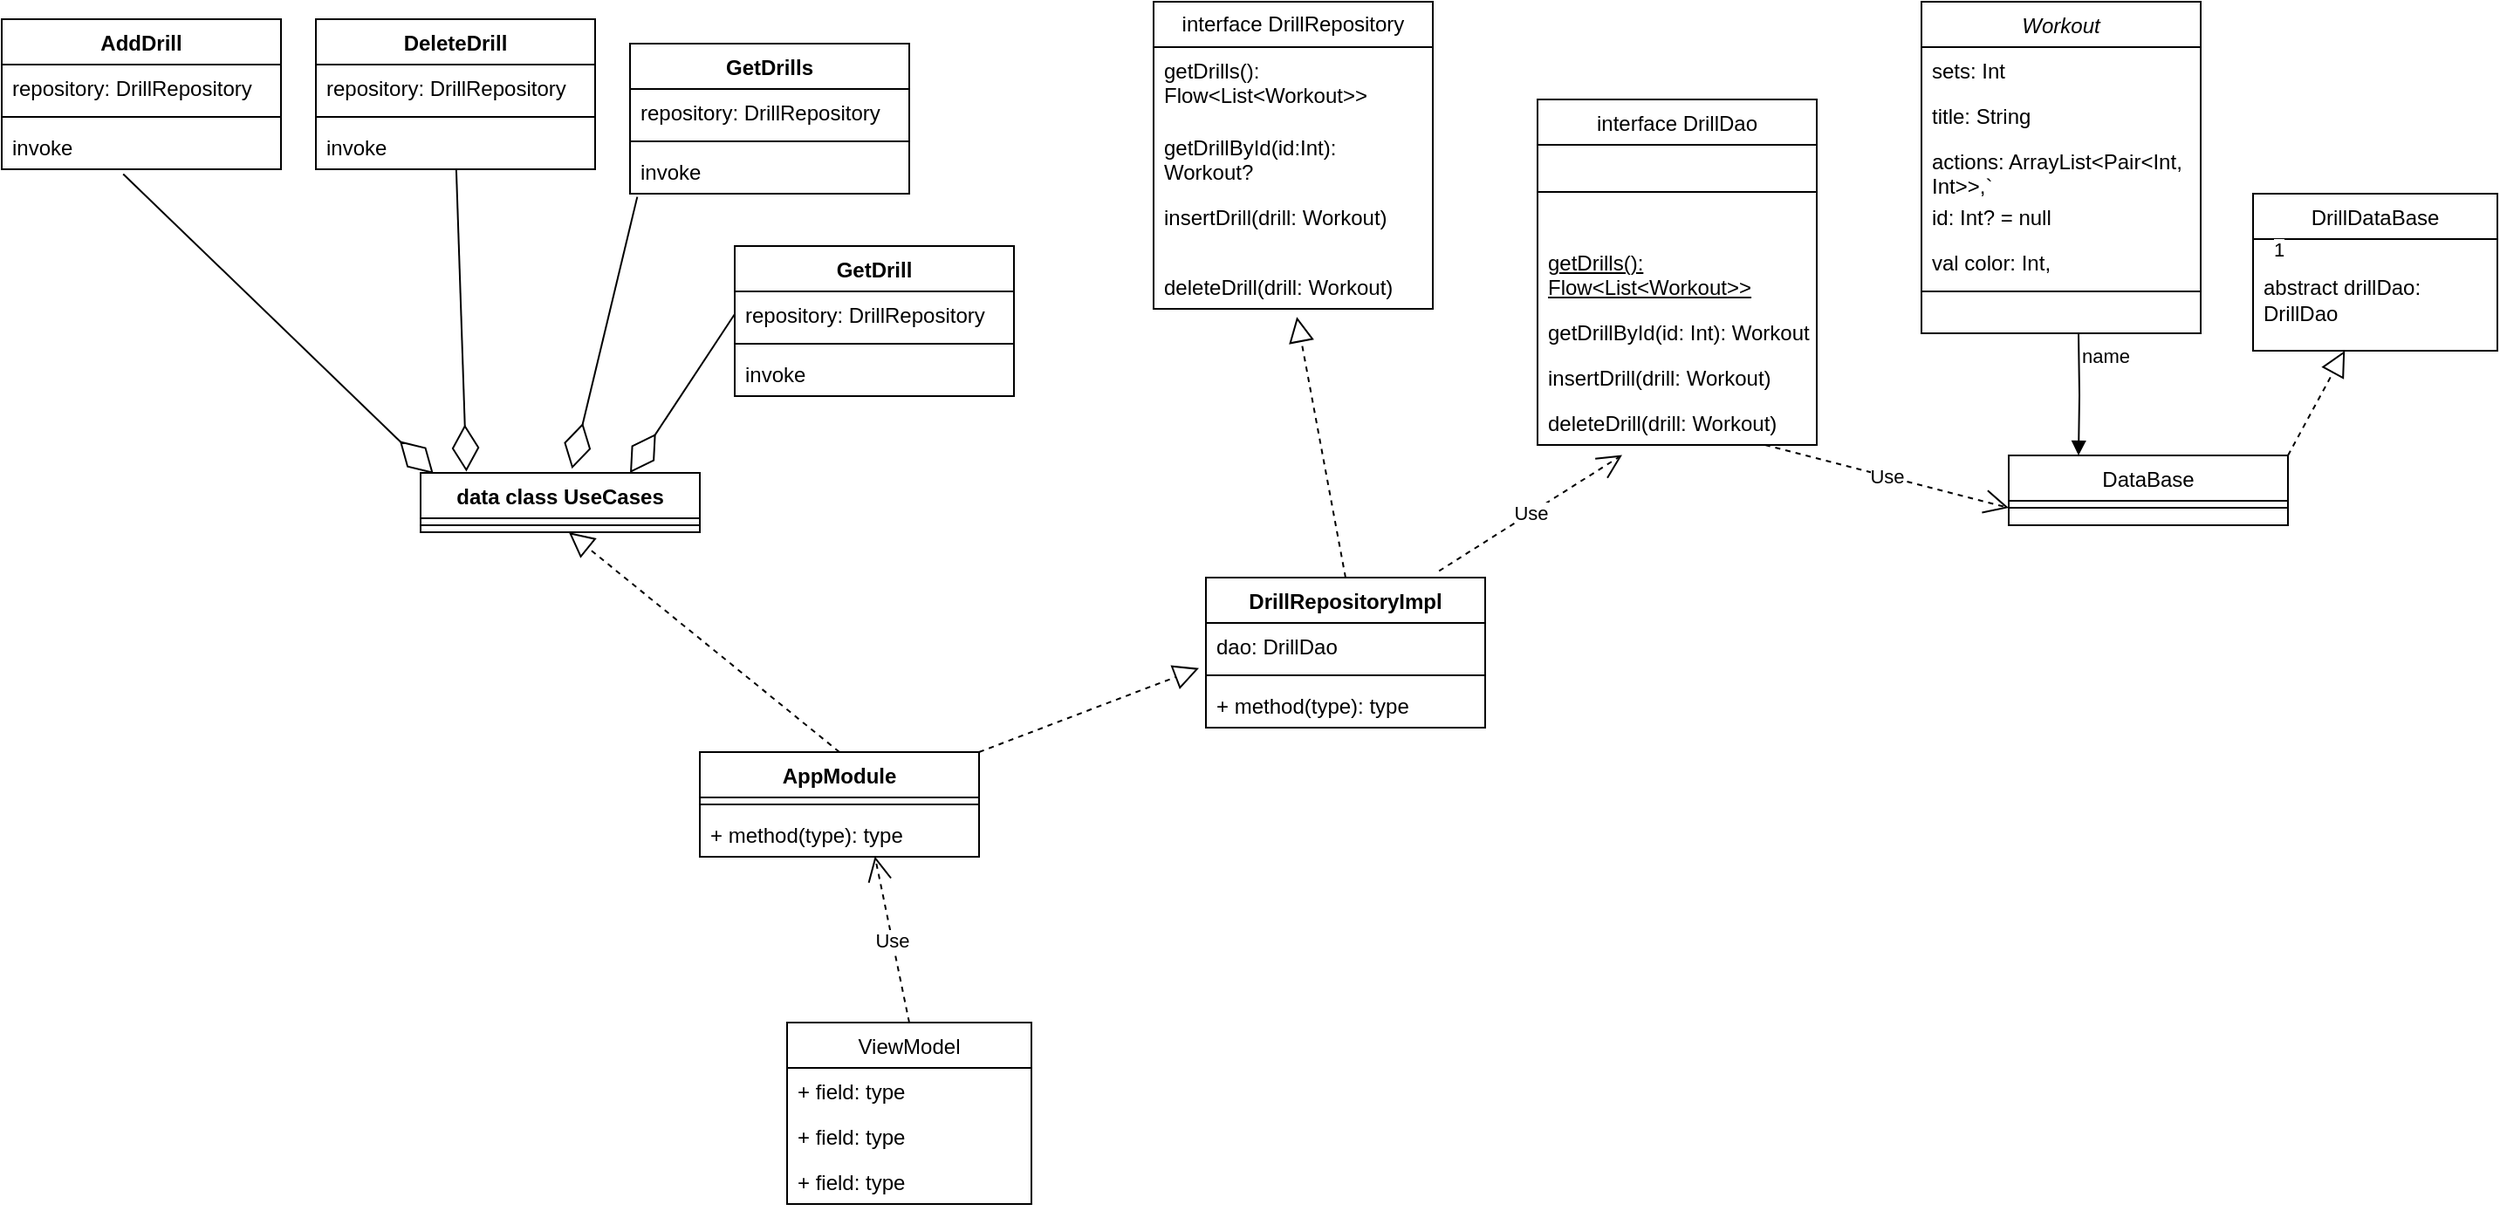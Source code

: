 <mxfile version="20.4.0" type="device"><diagram id="C5RBs43oDa-KdzZeNtuy" name="Page-1"><mxGraphModel dx="2424" dy="835" grid="1" gridSize="10" guides="1" tooltips="1" connect="1" arrows="1" fold="1" page="1" pageScale="1" pageWidth="827" pageHeight="1169" math="0" shadow="0"><root><mxCell id="WIyWlLk6GJQsqaUBKTNV-0"/><mxCell id="WIyWlLk6GJQsqaUBKTNV-1" parent="WIyWlLk6GJQsqaUBKTNV-0"/><mxCell id="zkfFHV4jXpPFQw0GAbJ--0" value="Workout" style="swimlane;fontStyle=2;align=center;verticalAlign=top;childLayout=stackLayout;horizontal=1;startSize=26;horizontalStack=0;resizeParent=1;resizeLast=0;collapsible=1;marginBottom=0;rounded=0;shadow=0;strokeWidth=1;" parent="WIyWlLk6GJQsqaUBKTNV-1" vertex="1"><mxGeometry x="460" width="160" height="190" as="geometry"><mxRectangle x="230" y="140" width="160" height="26" as="alternateBounds"/></mxGeometry></mxCell><mxCell id="zkfFHV4jXpPFQw0GAbJ--1" value="sets: Int" style="text;align=left;verticalAlign=top;spacingLeft=4;spacingRight=4;overflow=hidden;rotatable=0;points=[[0,0.5],[1,0.5]];portConstraint=eastwest;" parent="zkfFHV4jXpPFQw0GAbJ--0" vertex="1"><mxGeometry y="26" width="160" height="26" as="geometry"/></mxCell><mxCell id="zkfFHV4jXpPFQw0GAbJ--2" value="title: String&#10;" style="text;align=left;verticalAlign=top;spacingLeft=4;spacingRight=4;overflow=hidden;rotatable=0;points=[[0,0.5],[1,0.5]];portConstraint=eastwest;rounded=0;shadow=0;html=0;" parent="zkfFHV4jXpPFQw0GAbJ--0" vertex="1"><mxGeometry y="52" width="160" height="26" as="geometry"/></mxCell><mxCell id="zkfFHV4jXpPFQw0GAbJ--3" value="actions: ArrayList&lt;Pair&lt;Int, Int&gt;&gt;,`" style="text;align=left;verticalAlign=top;spacingLeft=4;spacingRight=4;overflow=hidden;rotatable=0;points=[[0,0.5],[1,0.5]];portConstraint=eastwest;rounded=0;shadow=0;html=0;whiteSpace=wrap;" parent="zkfFHV4jXpPFQw0GAbJ--0" vertex="1"><mxGeometry y="78" width="160" height="32" as="geometry"/></mxCell><mxCell id="WrO0xeC5pt9ryagDRCNX-2" value="id: Int? = null" style="text;strokeColor=none;fillColor=none;align=left;verticalAlign=top;spacingLeft=4;spacingRight=4;overflow=hidden;rotatable=0;points=[[0,0.5],[1,0.5]];portConstraint=eastwest;" vertex="1" parent="zkfFHV4jXpPFQw0GAbJ--0"><mxGeometry y="110" width="160" height="26" as="geometry"/></mxCell><mxCell id="WrO0xeC5pt9ryagDRCNX-1" value="val color: Int," style="text;strokeColor=none;fillColor=none;align=left;verticalAlign=top;spacingLeft=4;spacingRight=4;overflow=hidden;rotatable=0;points=[[0,0.5],[1,0.5]];portConstraint=eastwest;" vertex="1" parent="zkfFHV4jXpPFQw0GAbJ--0"><mxGeometry y="136" width="160" height="26" as="geometry"/></mxCell><mxCell id="zkfFHV4jXpPFQw0GAbJ--4" value="" style="line;html=1;strokeWidth=1;align=left;verticalAlign=middle;spacingTop=-1;spacingLeft=3;spacingRight=3;rotatable=0;labelPosition=right;points=[];portConstraint=eastwest;" parent="zkfFHV4jXpPFQw0GAbJ--0" vertex="1"><mxGeometry y="162" width="160" height="8" as="geometry"/></mxCell><mxCell id="zkfFHV4jXpPFQw0GAbJ--6" value="interface DrillDao" style="swimlane;fontStyle=0;align=center;verticalAlign=top;childLayout=stackLayout;horizontal=1;startSize=26;horizontalStack=0;resizeParent=1;resizeLast=0;collapsible=1;marginBottom=0;rounded=0;shadow=0;strokeWidth=1;" parent="WIyWlLk6GJQsqaUBKTNV-1" vertex="1"><mxGeometry x="240" y="56" width="160" height="198" as="geometry"><mxRectangle x="130" y="380" width="160" height="26" as="alternateBounds"/></mxGeometry></mxCell><mxCell id="zkfFHV4jXpPFQw0GAbJ--9" value="" style="line;html=1;strokeWidth=1;align=left;verticalAlign=middle;spacingTop=-1;spacingLeft=3;spacingRight=3;rotatable=0;labelPosition=right;points=[];portConstraint=eastwest;" parent="zkfFHV4jXpPFQw0GAbJ--6" vertex="1"><mxGeometry y="26" width="160" height="54" as="geometry"/></mxCell><mxCell id="zkfFHV4jXpPFQw0GAbJ--10" value="getDrills(): Flow&lt;List&lt;Workout&gt;&gt;" style="text;align=left;verticalAlign=top;spacingLeft=4;spacingRight=4;overflow=hidden;rotatable=0;points=[[0,0.5],[1,0.5]];portConstraint=eastwest;fontStyle=4;whiteSpace=wrap;" parent="zkfFHV4jXpPFQw0GAbJ--6" vertex="1"><mxGeometry y="80" width="160" height="40" as="geometry"/></mxCell><mxCell id="zkfFHV4jXpPFQw0GAbJ--11" value="getDrillById(id: Int): Workout" style="text;align=left;verticalAlign=top;spacingLeft=4;spacingRight=4;overflow=hidden;rotatable=0;points=[[0,0.5],[1,0.5]];portConstraint=eastwest;whiteSpace=wrap;" parent="zkfFHV4jXpPFQw0GAbJ--6" vertex="1"><mxGeometry y="120" width="160" height="26" as="geometry"/></mxCell><mxCell id="WrO0xeC5pt9ryagDRCNX-15" value="insertDrill(drill: Workout)" style="text;strokeColor=none;fillColor=none;align=left;verticalAlign=top;spacingLeft=4;spacingRight=4;overflow=hidden;rotatable=0;points=[[0,0.5],[1,0.5]];portConstraint=eastwest;whiteSpace=wrap;" vertex="1" parent="zkfFHV4jXpPFQw0GAbJ--6"><mxGeometry y="146" width="160" height="26" as="geometry"/></mxCell><mxCell id="WrO0xeC5pt9ryagDRCNX-16" value="deleteDrill(drill: Workout)" style="text;strokeColor=none;fillColor=none;align=left;verticalAlign=top;spacingLeft=4;spacingRight=4;overflow=hidden;rotatable=0;points=[[0,0.5],[1,0.5]];portConstraint=eastwest;whiteSpace=wrap;" vertex="1" parent="zkfFHV4jXpPFQw0GAbJ--6"><mxGeometry y="172" width="160" height="26" as="geometry"/></mxCell><mxCell id="zkfFHV4jXpPFQw0GAbJ--17" value="DataBase" style="swimlane;fontStyle=0;align=center;verticalAlign=top;childLayout=stackLayout;horizontal=1;startSize=26;horizontalStack=0;resizeParent=1;resizeLast=0;collapsible=1;marginBottom=0;rounded=0;shadow=0;strokeWidth=1;" parent="WIyWlLk6GJQsqaUBKTNV-1" vertex="1"><mxGeometry x="510" y="260" width="160" height="40" as="geometry"><mxRectangle x="550" y="140" width="160" height="26" as="alternateBounds"/></mxGeometry></mxCell><mxCell id="zkfFHV4jXpPFQw0GAbJ--23" value="" style="line;html=1;strokeWidth=1;align=left;verticalAlign=middle;spacingTop=-1;spacingLeft=3;spacingRight=3;rotatable=0;labelPosition=right;points=[];portConstraint=eastwest;" parent="zkfFHV4jXpPFQw0GAbJ--17" vertex="1"><mxGeometry y="26" width="160" height="8" as="geometry"/></mxCell><mxCell id="WrO0xeC5pt9ryagDRCNX-3" value="DrillDataBase" style="swimlane;fontStyle=0;childLayout=stackLayout;horizontal=1;startSize=26;fillColor=none;horizontalStack=0;resizeParent=1;resizeParentMax=0;resizeLast=0;collapsible=1;marginBottom=0;" vertex="1" parent="WIyWlLk6GJQsqaUBKTNV-1"><mxGeometry x="650" y="110" width="140" height="90" as="geometry"/></mxCell><mxCell id="WrO0xeC5pt9ryagDRCNX-4" value="&#10;abstract drillDao: DrillDao" style="text;strokeColor=none;fillColor=none;align=left;verticalAlign=top;spacingLeft=4;spacingRight=4;overflow=hidden;rotatable=0;points=[[0,0.5],[1,0.5]];portConstraint=eastwest;whiteSpace=wrap;" vertex="1" parent="WrO0xeC5pt9ryagDRCNX-3"><mxGeometry y="26" width="140" height="64" as="geometry"/></mxCell><mxCell id="WrO0xeC5pt9ryagDRCNX-11" value="" style="endArrow=block;dashed=1;endFill=0;endSize=12;html=1;rounded=0;exitX=1;exitY=0;exitDx=0;exitDy=0;" edge="1" parent="WIyWlLk6GJQsqaUBKTNV-1" source="zkfFHV4jXpPFQw0GAbJ--17" target="WrO0xeC5pt9ryagDRCNX-4"><mxGeometry width="160" relative="1" as="geometry"><mxPoint x="660" y="170" as="sourcePoint"/><mxPoint x="820" y="170" as="targetPoint"/></mxGeometry></mxCell><mxCell id="WrO0xeC5pt9ryagDRCNX-13" value="name" style="endArrow=block;endFill=1;html=1;edgeStyle=orthogonalEdgeStyle;align=left;verticalAlign=top;rounded=0;entryX=0.25;entryY=0;entryDx=0;entryDy=0;" edge="1" parent="WIyWlLk6GJQsqaUBKTNV-1" target="zkfFHV4jXpPFQw0GAbJ--17"><mxGeometry x="-1" relative="1" as="geometry"><mxPoint x="550" y="190" as="sourcePoint"/><mxPoint x="570" y="260" as="targetPoint"/></mxGeometry></mxCell><mxCell id="WrO0xeC5pt9ryagDRCNX-14" value="1" style="edgeLabel;resizable=0;html=1;align=left;verticalAlign=bottom;" connectable="0" vertex="1" parent="WrO0xeC5pt9ryagDRCNX-13"><mxGeometry x="-1" relative="1" as="geometry"><mxPoint x="110" y="-40" as="offset"/></mxGeometry></mxCell><mxCell id="WrO0xeC5pt9ryagDRCNX-18" value="interface DrillRepository" style="swimlane;fontStyle=0;childLayout=stackLayout;horizontal=1;startSize=26;fillColor=none;horizontalStack=0;resizeParent=1;resizeParentMax=0;resizeLast=0;collapsible=1;marginBottom=0;whiteSpace=wrap;" vertex="1" parent="WIyWlLk6GJQsqaUBKTNV-1"><mxGeometry x="20" width="160" height="176" as="geometry"/></mxCell><mxCell id="WrO0xeC5pt9ryagDRCNX-19" value="getDrills(): Flow&lt;List&lt;Workout&gt;&gt;" style="text;strokeColor=none;fillColor=none;align=left;verticalAlign=top;spacingLeft=4;spacingRight=4;overflow=hidden;rotatable=0;points=[[0,0.5],[1,0.5]];portConstraint=eastwest;whiteSpace=wrap;" vertex="1" parent="WrO0xeC5pt9ryagDRCNX-18"><mxGeometry y="26" width="160" height="44" as="geometry"/></mxCell><mxCell id="WrO0xeC5pt9ryagDRCNX-20" value="getDrillById(id:Int): Workout?" style="text;strokeColor=none;fillColor=none;align=left;verticalAlign=top;spacingLeft=4;spacingRight=4;overflow=hidden;rotatable=0;points=[[0,0.5],[1,0.5]];portConstraint=eastwest;whiteSpace=wrap;" vertex="1" parent="WrO0xeC5pt9ryagDRCNX-18"><mxGeometry y="70" width="160" height="40" as="geometry"/></mxCell><mxCell id="WrO0xeC5pt9ryagDRCNX-21" value="insertDrill(drill: Workout)" style="text;strokeColor=none;fillColor=none;align=left;verticalAlign=top;spacingLeft=4;spacingRight=4;overflow=hidden;rotatable=0;points=[[0,0.5],[1,0.5]];portConstraint=eastwest;whiteSpace=wrap;" vertex="1" parent="WrO0xeC5pt9ryagDRCNX-18"><mxGeometry y="110" width="160" height="40" as="geometry"/></mxCell><mxCell id="WrO0xeC5pt9ryagDRCNX-23" value=" deleteDrill(drill: Workout)" style="text;strokeColor=none;fillColor=none;align=left;verticalAlign=top;spacingLeft=4;spacingRight=4;overflow=hidden;rotatable=0;points=[[0,0.5],[1,0.5]];portConstraint=eastwest;whiteSpace=wrap;" vertex="1" parent="WrO0xeC5pt9ryagDRCNX-18"><mxGeometry y="150" width="160" height="26" as="geometry"/></mxCell><mxCell id="WrO0xeC5pt9ryagDRCNX-28" value="DrillRepositoryImpl" style="swimlane;fontStyle=1;align=center;verticalAlign=top;childLayout=stackLayout;horizontal=1;startSize=26;horizontalStack=0;resizeParent=1;resizeParentMax=0;resizeLast=0;collapsible=1;marginBottom=0;" vertex="1" parent="WIyWlLk6GJQsqaUBKTNV-1"><mxGeometry x="50" y="330" width="160" height="86" as="geometry"/></mxCell><mxCell id="WrO0xeC5pt9ryagDRCNX-29" value=" dao: DrillDao" style="text;strokeColor=none;fillColor=none;align=left;verticalAlign=top;spacingLeft=4;spacingRight=4;overflow=hidden;rotatable=0;points=[[0,0.5],[1,0.5]];portConstraint=eastwest;" vertex="1" parent="WrO0xeC5pt9ryagDRCNX-28"><mxGeometry y="26" width="160" height="26" as="geometry"/></mxCell><mxCell id="WrO0xeC5pt9ryagDRCNX-30" value="" style="line;strokeWidth=1;fillColor=none;align=left;verticalAlign=middle;spacingTop=-1;spacingLeft=3;spacingRight=3;rotatable=0;labelPosition=right;points=[];portConstraint=eastwest;strokeColor=inherit;" vertex="1" parent="WrO0xeC5pt9ryagDRCNX-28"><mxGeometry y="52" width="160" height="8" as="geometry"/></mxCell><mxCell id="WrO0xeC5pt9ryagDRCNX-31" value="+ method(type): type" style="text;strokeColor=none;fillColor=none;align=left;verticalAlign=top;spacingLeft=4;spacingRight=4;overflow=hidden;rotatable=0;points=[[0,0.5],[1,0.5]];portConstraint=eastwest;" vertex="1" parent="WrO0xeC5pt9ryagDRCNX-28"><mxGeometry y="60" width="160" height="26" as="geometry"/></mxCell><mxCell id="WrO0xeC5pt9ryagDRCNX-33" value="" style="endArrow=block;dashed=1;endFill=0;endSize=12;html=1;rounded=0;exitX=0.5;exitY=0;exitDx=0;exitDy=0;entryX=0.513;entryY=1.177;entryDx=0;entryDy=0;entryPerimeter=0;" edge="1" parent="WIyWlLk6GJQsqaUBKTNV-1" source="WrO0xeC5pt9ryagDRCNX-28" target="WrO0xeC5pt9ryagDRCNX-23"><mxGeometry width="160" relative="1" as="geometry"><mxPoint x="680" y="270" as="sourcePoint"/><mxPoint x="712.609" y="210" as="targetPoint"/></mxGeometry></mxCell><mxCell id="WrO0xeC5pt9ryagDRCNX-34" value="Use" style="endArrow=open;endSize=12;dashed=1;html=1;rounded=0;exitX=0.835;exitY=-0.044;exitDx=0;exitDy=0;exitPerimeter=0;entryX=0.303;entryY=1.223;entryDx=0;entryDy=0;entryPerimeter=0;" edge="1" parent="WIyWlLk6GJQsqaUBKTNV-1" source="WrO0xeC5pt9ryagDRCNX-28" target="WrO0xeC5pt9ryagDRCNX-16"><mxGeometry width="160" relative="1" as="geometry"><mxPoint x="260" y="340" as="sourcePoint"/><mxPoint x="420" y="340" as="targetPoint"/></mxGeometry></mxCell><mxCell id="WrO0xeC5pt9ryagDRCNX-17" value="Use" style="endArrow=open;endSize=12;dashed=1;html=1;rounded=0;entryX=0;entryY=0.5;entryDx=0;entryDy=0;entryPerimeter=0;" edge="1" parent="WIyWlLk6GJQsqaUBKTNV-1" source="WrO0xeC5pt9ryagDRCNX-16" target="zkfFHV4jXpPFQw0GAbJ--23"><mxGeometry width="160" relative="1" as="geometry"><mxPoint x="310" y="310" as="sourcePoint"/><mxPoint x="470" y="310" as="targetPoint"/></mxGeometry></mxCell><mxCell id="WrO0xeC5pt9ryagDRCNX-35" value="GetDrills" style="swimlane;fontStyle=1;align=center;verticalAlign=top;childLayout=stackLayout;horizontal=1;startSize=26;horizontalStack=0;resizeParent=1;resizeParentMax=0;resizeLast=0;collapsible=1;marginBottom=0;" vertex="1" parent="WIyWlLk6GJQsqaUBKTNV-1"><mxGeometry x="-280" y="24" width="160" height="86" as="geometry"/></mxCell><mxCell id="WrO0xeC5pt9ryagDRCNX-36" value="repository: DrillRepository" style="text;strokeColor=none;fillColor=none;align=left;verticalAlign=top;spacingLeft=4;spacingRight=4;overflow=hidden;rotatable=0;points=[[0,0.5],[1,0.5]];portConstraint=eastwest;" vertex="1" parent="WrO0xeC5pt9ryagDRCNX-35"><mxGeometry y="26" width="160" height="26" as="geometry"/></mxCell><mxCell id="WrO0xeC5pt9ryagDRCNX-37" value="" style="line;strokeWidth=1;fillColor=none;align=left;verticalAlign=middle;spacingTop=-1;spacingLeft=3;spacingRight=3;rotatable=0;labelPosition=right;points=[];portConstraint=eastwest;strokeColor=inherit;" vertex="1" parent="WrO0xeC5pt9ryagDRCNX-35"><mxGeometry y="52" width="160" height="8" as="geometry"/></mxCell><mxCell id="WrO0xeC5pt9ryagDRCNX-38" value="invoke" style="text;strokeColor=none;fillColor=none;align=left;verticalAlign=top;spacingLeft=4;spacingRight=4;overflow=hidden;rotatable=0;points=[[0,0.5],[1,0.5]];portConstraint=eastwest;" vertex="1" parent="WrO0xeC5pt9ryagDRCNX-35"><mxGeometry y="60" width="160" height="26" as="geometry"/></mxCell><mxCell id="WrO0xeC5pt9ryagDRCNX-39" value="DeleteDrill" style="swimlane;fontStyle=1;align=center;verticalAlign=top;childLayout=stackLayout;horizontal=1;startSize=26;horizontalStack=0;resizeParent=1;resizeParentMax=0;resizeLast=0;collapsible=1;marginBottom=0;" vertex="1" parent="WIyWlLk6GJQsqaUBKTNV-1"><mxGeometry x="-460" y="10" width="160" height="86" as="geometry"/></mxCell><mxCell id="WrO0xeC5pt9ryagDRCNX-40" value="repository: DrillRepository" style="text;strokeColor=none;fillColor=none;align=left;verticalAlign=top;spacingLeft=4;spacingRight=4;overflow=hidden;rotatable=0;points=[[0,0.5],[1,0.5]];portConstraint=eastwest;" vertex="1" parent="WrO0xeC5pt9ryagDRCNX-39"><mxGeometry y="26" width="160" height="26" as="geometry"/></mxCell><mxCell id="WrO0xeC5pt9ryagDRCNX-41" value="" style="line;strokeWidth=1;fillColor=none;align=left;verticalAlign=middle;spacingTop=-1;spacingLeft=3;spacingRight=3;rotatable=0;labelPosition=right;points=[];portConstraint=eastwest;strokeColor=inherit;" vertex="1" parent="WrO0xeC5pt9ryagDRCNX-39"><mxGeometry y="52" width="160" height="8" as="geometry"/></mxCell><mxCell id="WrO0xeC5pt9ryagDRCNX-42" value="invoke" style="text;strokeColor=none;fillColor=none;align=left;verticalAlign=top;spacingLeft=4;spacingRight=4;overflow=hidden;rotatable=0;points=[[0,0.5],[1,0.5]];portConstraint=eastwest;" vertex="1" parent="WrO0xeC5pt9ryagDRCNX-39"><mxGeometry y="60" width="160" height="26" as="geometry"/></mxCell><mxCell id="WrO0xeC5pt9ryagDRCNX-43" value="AddDrill" style="swimlane;fontStyle=1;align=center;verticalAlign=top;childLayout=stackLayout;horizontal=1;startSize=26;horizontalStack=0;resizeParent=1;resizeParentMax=0;resizeLast=0;collapsible=1;marginBottom=0;" vertex="1" parent="WIyWlLk6GJQsqaUBKTNV-1"><mxGeometry x="-640" y="10" width="160" height="86" as="geometry"/></mxCell><mxCell id="WrO0xeC5pt9ryagDRCNX-44" value="repository: DrillRepository" style="text;strokeColor=none;fillColor=none;align=left;verticalAlign=top;spacingLeft=4;spacingRight=4;overflow=hidden;rotatable=0;points=[[0,0.5],[1,0.5]];portConstraint=eastwest;" vertex="1" parent="WrO0xeC5pt9ryagDRCNX-43"><mxGeometry y="26" width="160" height="26" as="geometry"/></mxCell><mxCell id="WrO0xeC5pt9ryagDRCNX-45" value="" style="line;strokeWidth=1;fillColor=none;align=left;verticalAlign=middle;spacingTop=-1;spacingLeft=3;spacingRight=3;rotatable=0;labelPosition=right;points=[];portConstraint=eastwest;strokeColor=inherit;" vertex="1" parent="WrO0xeC5pt9ryagDRCNX-43"><mxGeometry y="52" width="160" height="8" as="geometry"/></mxCell><mxCell id="WrO0xeC5pt9ryagDRCNX-46" value="invoke" style="text;strokeColor=none;fillColor=none;align=left;verticalAlign=top;spacingLeft=4;spacingRight=4;overflow=hidden;rotatable=0;points=[[0,0.5],[1,0.5]];portConstraint=eastwest;" vertex="1" parent="WrO0xeC5pt9ryagDRCNX-43"><mxGeometry y="60" width="160" height="26" as="geometry"/></mxCell><mxCell id="WrO0xeC5pt9ryagDRCNX-47" value="GetDrill" style="swimlane;fontStyle=1;align=center;verticalAlign=top;childLayout=stackLayout;horizontal=1;startSize=26;horizontalStack=0;resizeParent=1;resizeParentMax=0;resizeLast=0;collapsible=1;marginBottom=0;" vertex="1" parent="WIyWlLk6GJQsqaUBKTNV-1"><mxGeometry x="-220" y="140" width="160" height="86" as="geometry"/></mxCell><mxCell id="WrO0xeC5pt9ryagDRCNX-48" value="repository: DrillRepository" style="text;strokeColor=none;fillColor=none;align=left;verticalAlign=top;spacingLeft=4;spacingRight=4;overflow=hidden;rotatable=0;points=[[0,0.5],[1,0.5]];portConstraint=eastwest;" vertex="1" parent="WrO0xeC5pt9ryagDRCNX-47"><mxGeometry y="26" width="160" height="26" as="geometry"/></mxCell><mxCell id="WrO0xeC5pt9ryagDRCNX-49" value="" style="line;strokeWidth=1;fillColor=none;align=left;verticalAlign=middle;spacingTop=-1;spacingLeft=3;spacingRight=3;rotatable=0;labelPosition=right;points=[];portConstraint=eastwest;strokeColor=inherit;" vertex="1" parent="WrO0xeC5pt9ryagDRCNX-47"><mxGeometry y="52" width="160" height="8" as="geometry"/></mxCell><mxCell id="WrO0xeC5pt9ryagDRCNX-50" value="invoke" style="text;strokeColor=none;fillColor=none;align=left;verticalAlign=top;spacingLeft=4;spacingRight=4;overflow=hidden;rotatable=0;points=[[0,0.5],[1,0.5]];portConstraint=eastwest;" vertex="1" parent="WrO0xeC5pt9ryagDRCNX-47"><mxGeometry y="60" width="160" height="26" as="geometry"/></mxCell><mxCell id="WrO0xeC5pt9ryagDRCNX-51" value="data class UseCases&#10;" style="swimlane;fontStyle=1;align=center;verticalAlign=top;childLayout=stackLayout;horizontal=1;startSize=26;horizontalStack=0;resizeParent=1;resizeParentMax=0;resizeLast=0;collapsible=1;marginBottom=0;" vertex="1" parent="WIyWlLk6GJQsqaUBKTNV-1"><mxGeometry x="-400" y="270" width="160" height="34" as="geometry"/></mxCell><mxCell id="WrO0xeC5pt9ryagDRCNX-53" value="" style="line;strokeWidth=1;fillColor=none;align=left;verticalAlign=middle;spacingTop=-1;spacingLeft=3;spacingRight=3;rotatable=0;labelPosition=right;points=[];portConstraint=eastwest;strokeColor=inherit;" vertex="1" parent="WrO0xeC5pt9ryagDRCNX-51"><mxGeometry y="26" width="160" height="8" as="geometry"/></mxCell><mxCell id="WrO0xeC5pt9ryagDRCNX-60" value="" style="endArrow=diamondThin;endFill=0;endSize=24;html=1;rounded=0;entryX=0.75;entryY=0;entryDx=0;entryDy=0;exitX=0;exitY=0.5;exitDx=0;exitDy=0;" edge="1" parent="WIyWlLk6GJQsqaUBKTNV-1" source="WrO0xeC5pt9ryagDRCNX-48" target="WrO0xeC5pt9ryagDRCNX-51"><mxGeometry width="160" relative="1" as="geometry"><mxPoint x="-360" y="310" as="sourcePoint"/><mxPoint x="-200" y="310" as="targetPoint"/></mxGeometry></mxCell><mxCell id="WrO0xeC5pt9ryagDRCNX-61" value="" style="endArrow=diamondThin;endFill=0;endSize=24;html=1;rounded=0;entryX=0.542;entryY=-0.07;entryDx=0;entryDy=0;entryPerimeter=0;exitX=0.026;exitY=1.07;exitDx=0;exitDy=0;exitPerimeter=0;" edge="1" parent="WIyWlLk6GJQsqaUBKTNV-1" source="WrO0xeC5pt9ryagDRCNX-38" target="WrO0xeC5pt9ryagDRCNX-51"><mxGeometry width="160" relative="1" as="geometry"><mxPoint x="-490" y="190" as="sourcePoint"/><mxPoint x="-330" y="190" as="targetPoint"/></mxGeometry></mxCell><mxCell id="WrO0xeC5pt9ryagDRCNX-62" value="" style="endArrow=diamondThin;endFill=0;endSize=24;html=1;rounded=0;entryX=0.164;entryY=-0.023;entryDx=0;entryDy=0;entryPerimeter=0;" edge="1" parent="WIyWlLk6GJQsqaUBKTNV-1" source="WrO0xeC5pt9ryagDRCNX-42" target="WrO0xeC5pt9ryagDRCNX-51"><mxGeometry width="160" relative="1" as="geometry"><mxPoint x="-580" y="180" as="sourcePoint"/><mxPoint x="-420" y="180" as="targetPoint"/></mxGeometry></mxCell><mxCell id="WrO0xeC5pt9ryagDRCNX-63" value="" style="endArrow=diamondThin;endFill=0;endSize=24;html=1;rounded=0;entryX=0.046;entryY=0.012;entryDx=0;entryDy=0;entryPerimeter=0;exitX=0.435;exitY=1.107;exitDx=0;exitDy=0;exitPerimeter=0;" edge="1" parent="WIyWlLk6GJQsqaUBKTNV-1" source="WrO0xeC5pt9ryagDRCNX-46" target="WrO0xeC5pt9ryagDRCNX-51"><mxGeometry width="160" relative="1" as="geometry"><mxPoint x="-600" y="150" as="sourcePoint"/><mxPoint x="-440" y="150" as="targetPoint"/></mxGeometry></mxCell><mxCell id="WrO0xeC5pt9ryagDRCNX-64" value="AppModule" style="swimlane;fontStyle=1;align=center;verticalAlign=top;childLayout=stackLayout;horizontal=1;startSize=26;horizontalStack=0;resizeParent=1;resizeParentMax=0;resizeLast=0;collapsible=1;marginBottom=0;" vertex="1" parent="WIyWlLk6GJQsqaUBKTNV-1"><mxGeometry x="-240" y="430" width="160" height="60" as="geometry"/></mxCell><mxCell id="WrO0xeC5pt9ryagDRCNX-66" value="" style="line;strokeWidth=1;fillColor=none;align=left;verticalAlign=middle;spacingTop=-1;spacingLeft=3;spacingRight=3;rotatable=0;labelPosition=right;points=[];portConstraint=eastwest;strokeColor=inherit;" vertex="1" parent="WrO0xeC5pt9ryagDRCNX-64"><mxGeometry y="26" width="160" height="8" as="geometry"/></mxCell><mxCell id="WrO0xeC5pt9ryagDRCNX-67" value="+ method(type): type" style="text;strokeColor=none;fillColor=none;align=left;verticalAlign=top;spacingLeft=4;spacingRight=4;overflow=hidden;rotatable=0;points=[[0,0.5],[1,0.5]];portConstraint=eastwest;" vertex="1" parent="WrO0xeC5pt9ryagDRCNX-64"><mxGeometry y="34" width="160" height="26" as="geometry"/></mxCell><mxCell id="WrO0xeC5pt9ryagDRCNX-68" value="" style="endArrow=block;dashed=1;endFill=0;endSize=12;html=1;rounded=0;exitX=0.5;exitY=0;exitDx=0;exitDy=0;" edge="1" parent="WIyWlLk6GJQsqaUBKTNV-1" source="WrO0xeC5pt9ryagDRCNX-64" target="WrO0xeC5pt9ryagDRCNX-53"><mxGeometry width="160" relative="1" as="geometry"><mxPoint x="-390" y="360" as="sourcePoint"/><mxPoint x="-230" y="360" as="targetPoint"/></mxGeometry></mxCell><mxCell id="WrO0xeC5pt9ryagDRCNX-69" value="" style="endArrow=block;dashed=1;endFill=0;endSize=12;html=1;rounded=0;entryX=-0.025;entryY=0.997;entryDx=0;entryDy=0;entryPerimeter=0;exitX=1;exitY=0;exitDx=0;exitDy=0;" edge="1" parent="WIyWlLk6GJQsqaUBKTNV-1" source="WrO0xeC5pt9ryagDRCNX-64" target="WrO0xeC5pt9ryagDRCNX-29"><mxGeometry width="160" relative="1" as="geometry"><mxPoint x="-130" y="430" as="sourcePoint"/><mxPoint x="30" y="430" as="targetPoint"/></mxGeometry></mxCell><mxCell id="WrO0xeC5pt9ryagDRCNX-70" value="ViewModel" style="swimlane;fontStyle=0;childLayout=stackLayout;horizontal=1;startSize=26;fillColor=none;horizontalStack=0;resizeParent=1;resizeParentMax=0;resizeLast=0;collapsible=1;marginBottom=0;" vertex="1" parent="WIyWlLk6GJQsqaUBKTNV-1"><mxGeometry x="-190" y="585" width="140" height="104" as="geometry"/></mxCell><mxCell id="WrO0xeC5pt9ryagDRCNX-71" value="+ field: type" style="text;strokeColor=none;fillColor=none;align=left;verticalAlign=top;spacingLeft=4;spacingRight=4;overflow=hidden;rotatable=0;points=[[0,0.5],[1,0.5]];portConstraint=eastwest;" vertex="1" parent="WrO0xeC5pt9ryagDRCNX-70"><mxGeometry y="26" width="140" height="26" as="geometry"/></mxCell><mxCell id="WrO0xeC5pt9ryagDRCNX-72" value="+ field: type" style="text;strokeColor=none;fillColor=none;align=left;verticalAlign=top;spacingLeft=4;spacingRight=4;overflow=hidden;rotatable=0;points=[[0,0.5],[1,0.5]];portConstraint=eastwest;" vertex="1" parent="WrO0xeC5pt9ryagDRCNX-70"><mxGeometry y="52" width="140" height="26" as="geometry"/></mxCell><mxCell id="WrO0xeC5pt9ryagDRCNX-73" value="+ field: type" style="text;strokeColor=none;fillColor=none;align=left;verticalAlign=top;spacingLeft=4;spacingRight=4;overflow=hidden;rotatable=0;points=[[0,0.5],[1,0.5]];portConstraint=eastwest;" vertex="1" parent="WrO0xeC5pt9ryagDRCNX-70"><mxGeometry y="78" width="140" height="26" as="geometry"/></mxCell><mxCell id="WrO0xeC5pt9ryagDRCNX-74" value="Use" style="endArrow=open;endSize=12;dashed=1;html=1;rounded=0;entryX=0.627;entryY=0.99;entryDx=0;entryDy=0;entryPerimeter=0;exitX=0.5;exitY=0;exitDx=0;exitDy=0;" edge="1" parent="WIyWlLk6GJQsqaUBKTNV-1" source="WrO0xeC5pt9ryagDRCNX-70" target="WrO0xeC5pt9ryagDRCNX-67"><mxGeometry width="160" relative="1" as="geometry"><mxPoint x="-290" y="550" as="sourcePoint"/><mxPoint x="-130" y="550" as="targetPoint"/></mxGeometry></mxCell></root></mxGraphModel></diagram></mxfile>